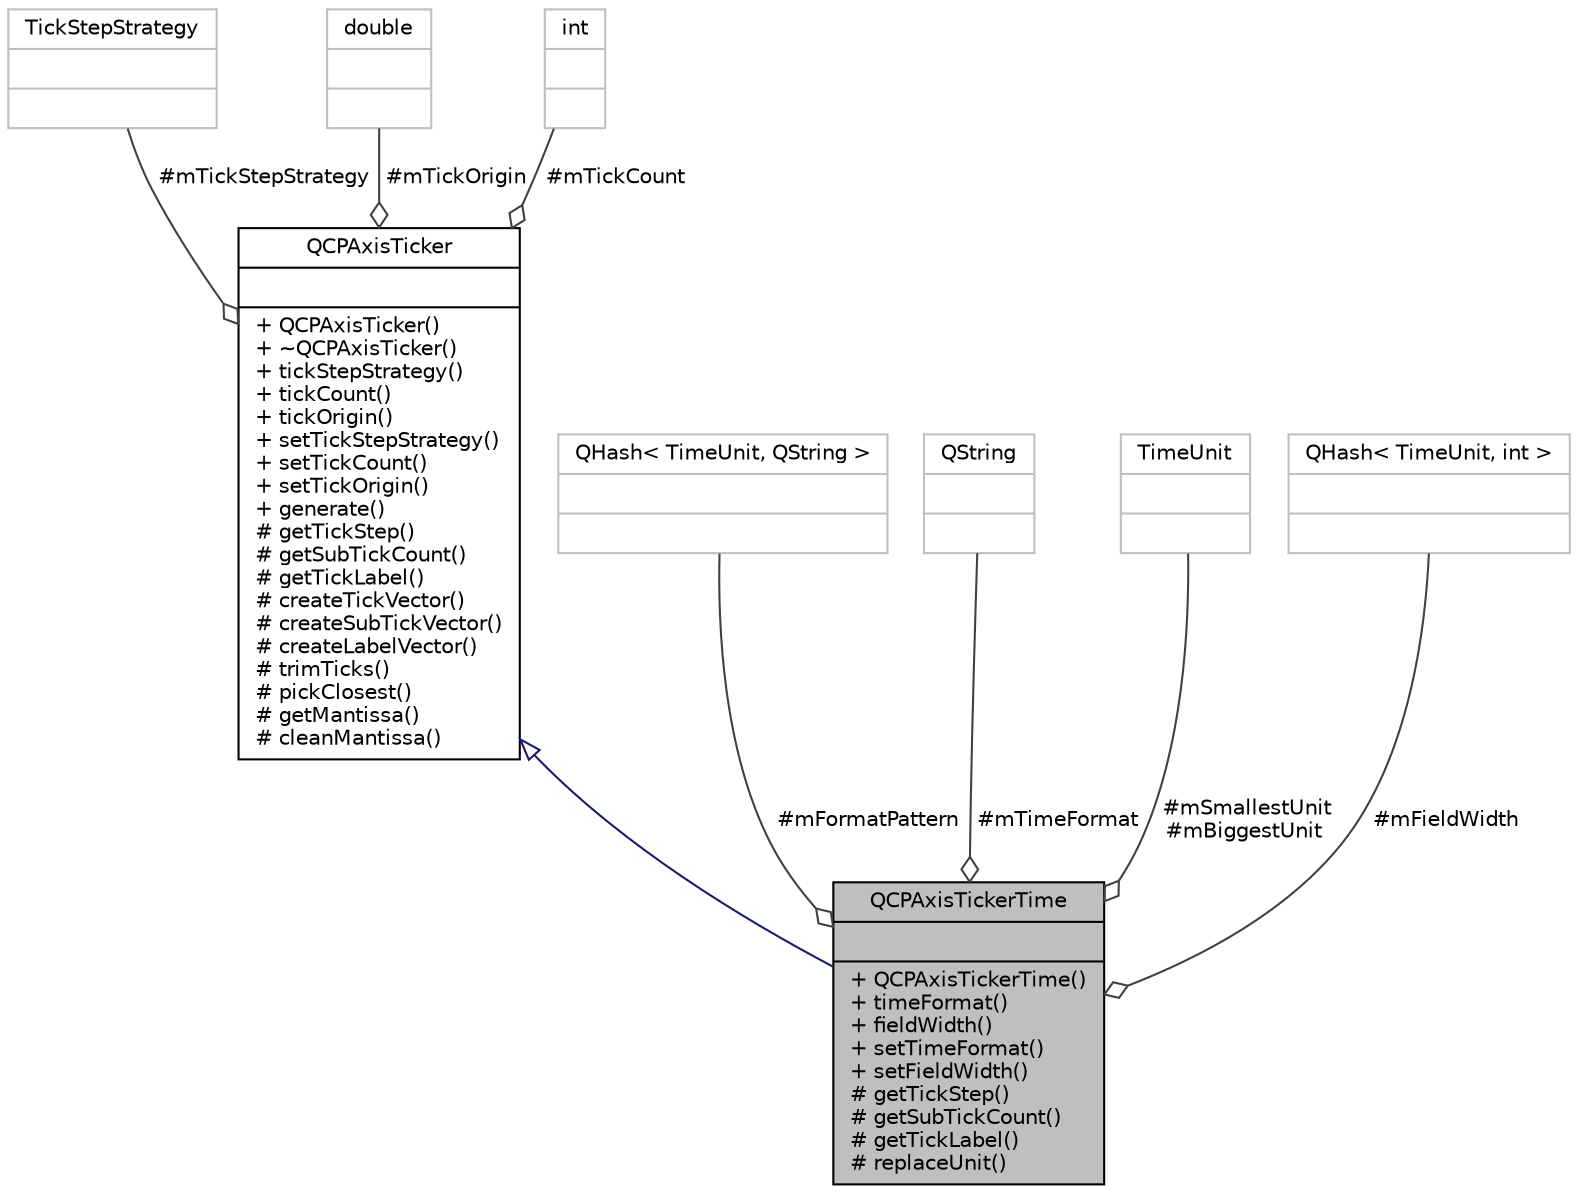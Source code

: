 digraph "QCPAxisTickerTime"
{
 // LATEX_PDF_SIZE
  edge [fontname="Helvetica",fontsize="10",labelfontname="Helvetica",labelfontsize="10"];
  node [fontname="Helvetica",fontsize="10",shape=record];
  Node1 [label="{QCPAxisTickerTime\n||+ QCPAxisTickerTime()\l+ timeFormat()\l+ fieldWidth()\l+ setTimeFormat()\l+ setFieldWidth()\l# getTickStep()\l# getSubTickCount()\l# getTickLabel()\l# replaceUnit()\l}",height=0.2,width=0.4,color="black", fillcolor="grey75", style="filled", fontcolor="black",tooltip="Specialized axis ticker for time spans in units of milliseconds to days."];
  Node2 -> Node1 [dir="back",color="midnightblue",fontsize="10",style="solid",arrowtail="onormal",fontname="Helvetica"];
  Node2 [label="{QCPAxisTicker\n||+ QCPAxisTicker()\l+ ~QCPAxisTicker()\l+ tickStepStrategy()\l+ tickCount()\l+ tickOrigin()\l+ setTickStepStrategy()\l+ setTickCount()\l+ setTickOrigin()\l+ generate()\l# getTickStep()\l# getSubTickCount()\l# getTickLabel()\l# createTickVector()\l# createSubTickVector()\l# createLabelVector()\l# trimTicks()\l# pickClosest()\l# getMantissa()\l# cleanMantissa()\l}",height=0.2,width=0.4,color="black", fillcolor="white", style="filled",URL="$classQCPAxisTicker.html",tooltip="The base class tick generator used by QCPAxis to create tick positions and tick labels."];
  Node3 -> Node2 [color="grey25",fontsize="10",style="solid",label=" #mTickStepStrategy" ,arrowhead="odiamond",fontname="Helvetica"];
  Node3 [label="{TickStepStrategy\n||}",height=0.2,width=0.4,color="grey75", fillcolor="white", style="filled",tooltip=" "];
  Node4 -> Node2 [color="grey25",fontsize="10",style="solid",label=" #mTickOrigin" ,arrowhead="odiamond",fontname="Helvetica"];
  Node4 [label="{double\n||}",height=0.2,width=0.4,color="grey75", fillcolor="white", style="filled",tooltip=" "];
  Node5 -> Node2 [color="grey25",fontsize="10",style="solid",label=" #mTickCount" ,arrowhead="odiamond",fontname="Helvetica"];
  Node5 [label="{int\n||}",height=0.2,width=0.4,color="grey75", fillcolor="white", style="filled",tooltip=" "];
  Node6 -> Node1 [color="grey25",fontsize="10",style="solid",label=" #mFormatPattern" ,arrowhead="odiamond",fontname="Helvetica"];
  Node6 [label="{QHash\< TimeUnit, QString \>\n||}",height=0.2,width=0.4,color="grey75", fillcolor="white", style="filled",tooltip=" "];
  Node7 -> Node1 [color="grey25",fontsize="10",style="solid",label=" #mTimeFormat" ,arrowhead="odiamond",fontname="Helvetica"];
  Node7 [label="{QString\n||}",height=0.2,width=0.4,color="grey75", fillcolor="white", style="filled",tooltip=" "];
  Node8 -> Node1 [color="grey25",fontsize="10",style="solid",label=" #mSmallestUnit\n#mBiggestUnit" ,arrowhead="odiamond",fontname="Helvetica"];
  Node8 [label="{TimeUnit\n||}",height=0.2,width=0.4,color="grey75", fillcolor="white", style="filled",tooltip=" "];
  Node9 -> Node1 [color="grey25",fontsize="10",style="solid",label=" #mFieldWidth" ,arrowhead="odiamond",fontname="Helvetica"];
  Node9 [label="{QHash\< TimeUnit, int \>\n||}",height=0.2,width=0.4,color="grey75", fillcolor="white", style="filled",tooltip=" "];
}
